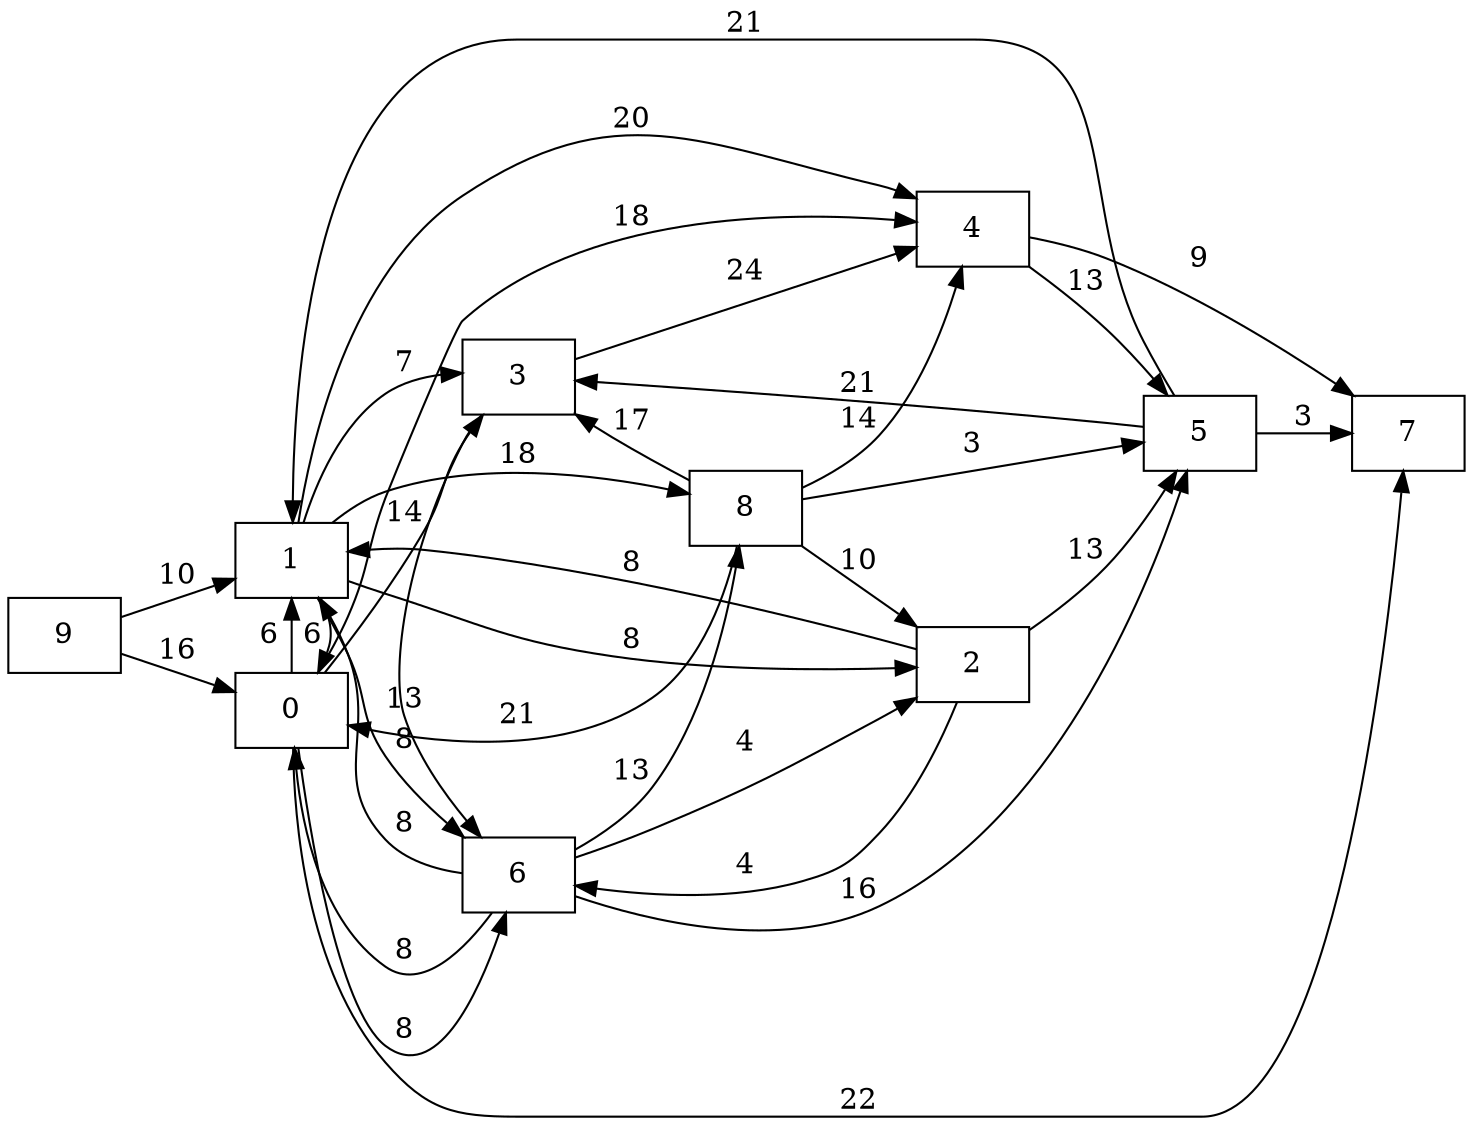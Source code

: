 digraph
	{
    rankdir=LR;
    node [shape=box];
    { rank=same; 0, 1 }
    { rank=same; 3, 6 }
    0 -> 1[ label=6];
    0 -> 3[ label=14];
    0 -> 4[ label=18];
    0 -> 6[ label=8];
    0 -> 7[ label=22];
    1 -> 0[ label=6];
    1 -> 2[ label=8];
    1 -> 3[ label=7];
    1 -> 4[ label=20];
    1 -> 6[ label=8];
    1 -> 8[ label=18];
    2 -> 1[ label=8];
    2 -> 5[ label=13];
    2 -> 6[ label=4];
    3 -> 4[ label=24];
    3 -> 6[ label=13];
    4 -> 5[ label=13];
    4 -> 7[ label=9];
    5 -> 1[ label=21];
    5 -> 3[ label=21];
    5 -> 7[ label=3];
    6 -> 0[ label=8];
    6 -> 1[ label=8];
    6 -> 2[ label=4];
    6 -> 5[ label=16];
    6 -> 8[ label=13];
    8 -> 0[ label=21];
    8 -> 2[ label=10];
    8 -> 3[ label=17];
    8 -> 4[ label=14];
    8 -> 5[ label=3];
    9 -> 0[ label=16];
    9 -> 1[ label=10];
}